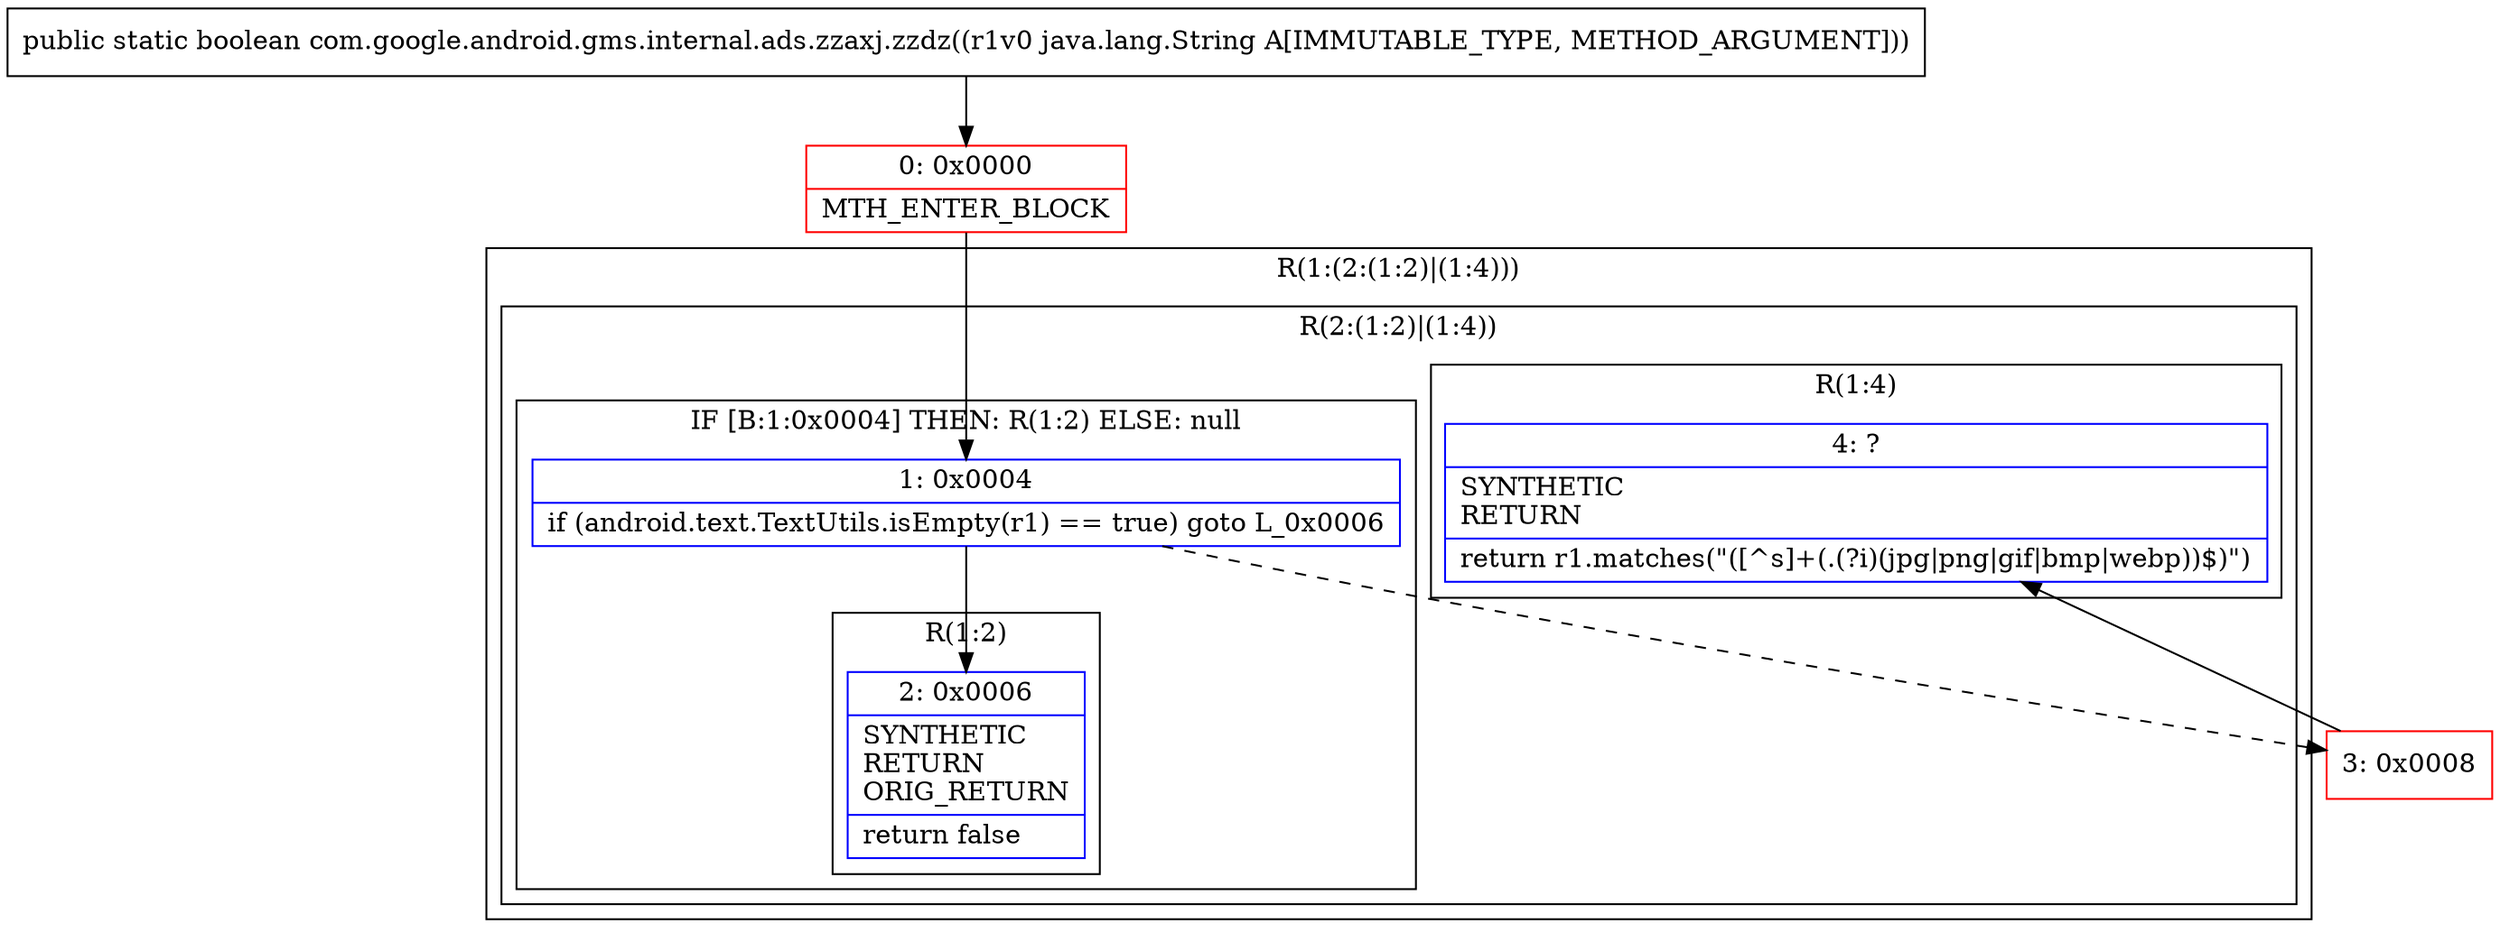 digraph "CFG forcom.google.android.gms.internal.ads.zzaxj.zzdz(Ljava\/lang\/String;)Z" {
subgraph cluster_Region_1820988083 {
label = "R(1:(2:(1:2)|(1:4)))";
node [shape=record,color=blue];
subgraph cluster_Region_1536806025 {
label = "R(2:(1:2)|(1:4))";
node [shape=record,color=blue];
subgraph cluster_IfRegion_809687308 {
label = "IF [B:1:0x0004] THEN: R(1:2) ELSE: null";
node [shape=record,color=blue];
Node_1 [shape=record,label="{1\:\ 0x0004|if (android.text.TextUtils.isEmpty(r1) == true) goto L_0x0006\l}"];
subgraph cluster_Region_700171454 {
label = "R(1:2)";
node [shape=record,color=blue];
Node_2 [shape=record,label="{2\:\ 0x0006|SYNTHETIC\lRETURN\lORIG_RETURN\l|return false\l}"];
}
}
subgraph cluster_Region_353916080 {
label = "R(1:4)";
node [shape=record,color=blue];
Node_4 [shape=record,label="{4\:\ ?|SYNTHETIC\lRETURN\l|return r1.matches(\"([^s]+(.(?i)(jpg\|png\|gif\|bmp\|webp))$)\")\l}"];
}
}
}
Node_0 [shape=record,color=red,label="{0\:\ 0x0000|MTH_ENTER_BLOCK\l}"];
Node_3 [shape=record,color=red,label="{3\:\ 0x0008}"];
MethodNode[shape=record,label="{public static boolean com.google.android.gms.internal.ads.zzaxj.zzdz((r1v0 java.lang.String A[IMMUTABLE_TYPE, METHOD_ARGUMENT])) }"];
MethodNode -> Node_0;
Node_1 -> Node_2;
Node_1 -> Node_3[style=dashed];
Node_0 -> Node_1;
Node_3 -> Node_4;
}


